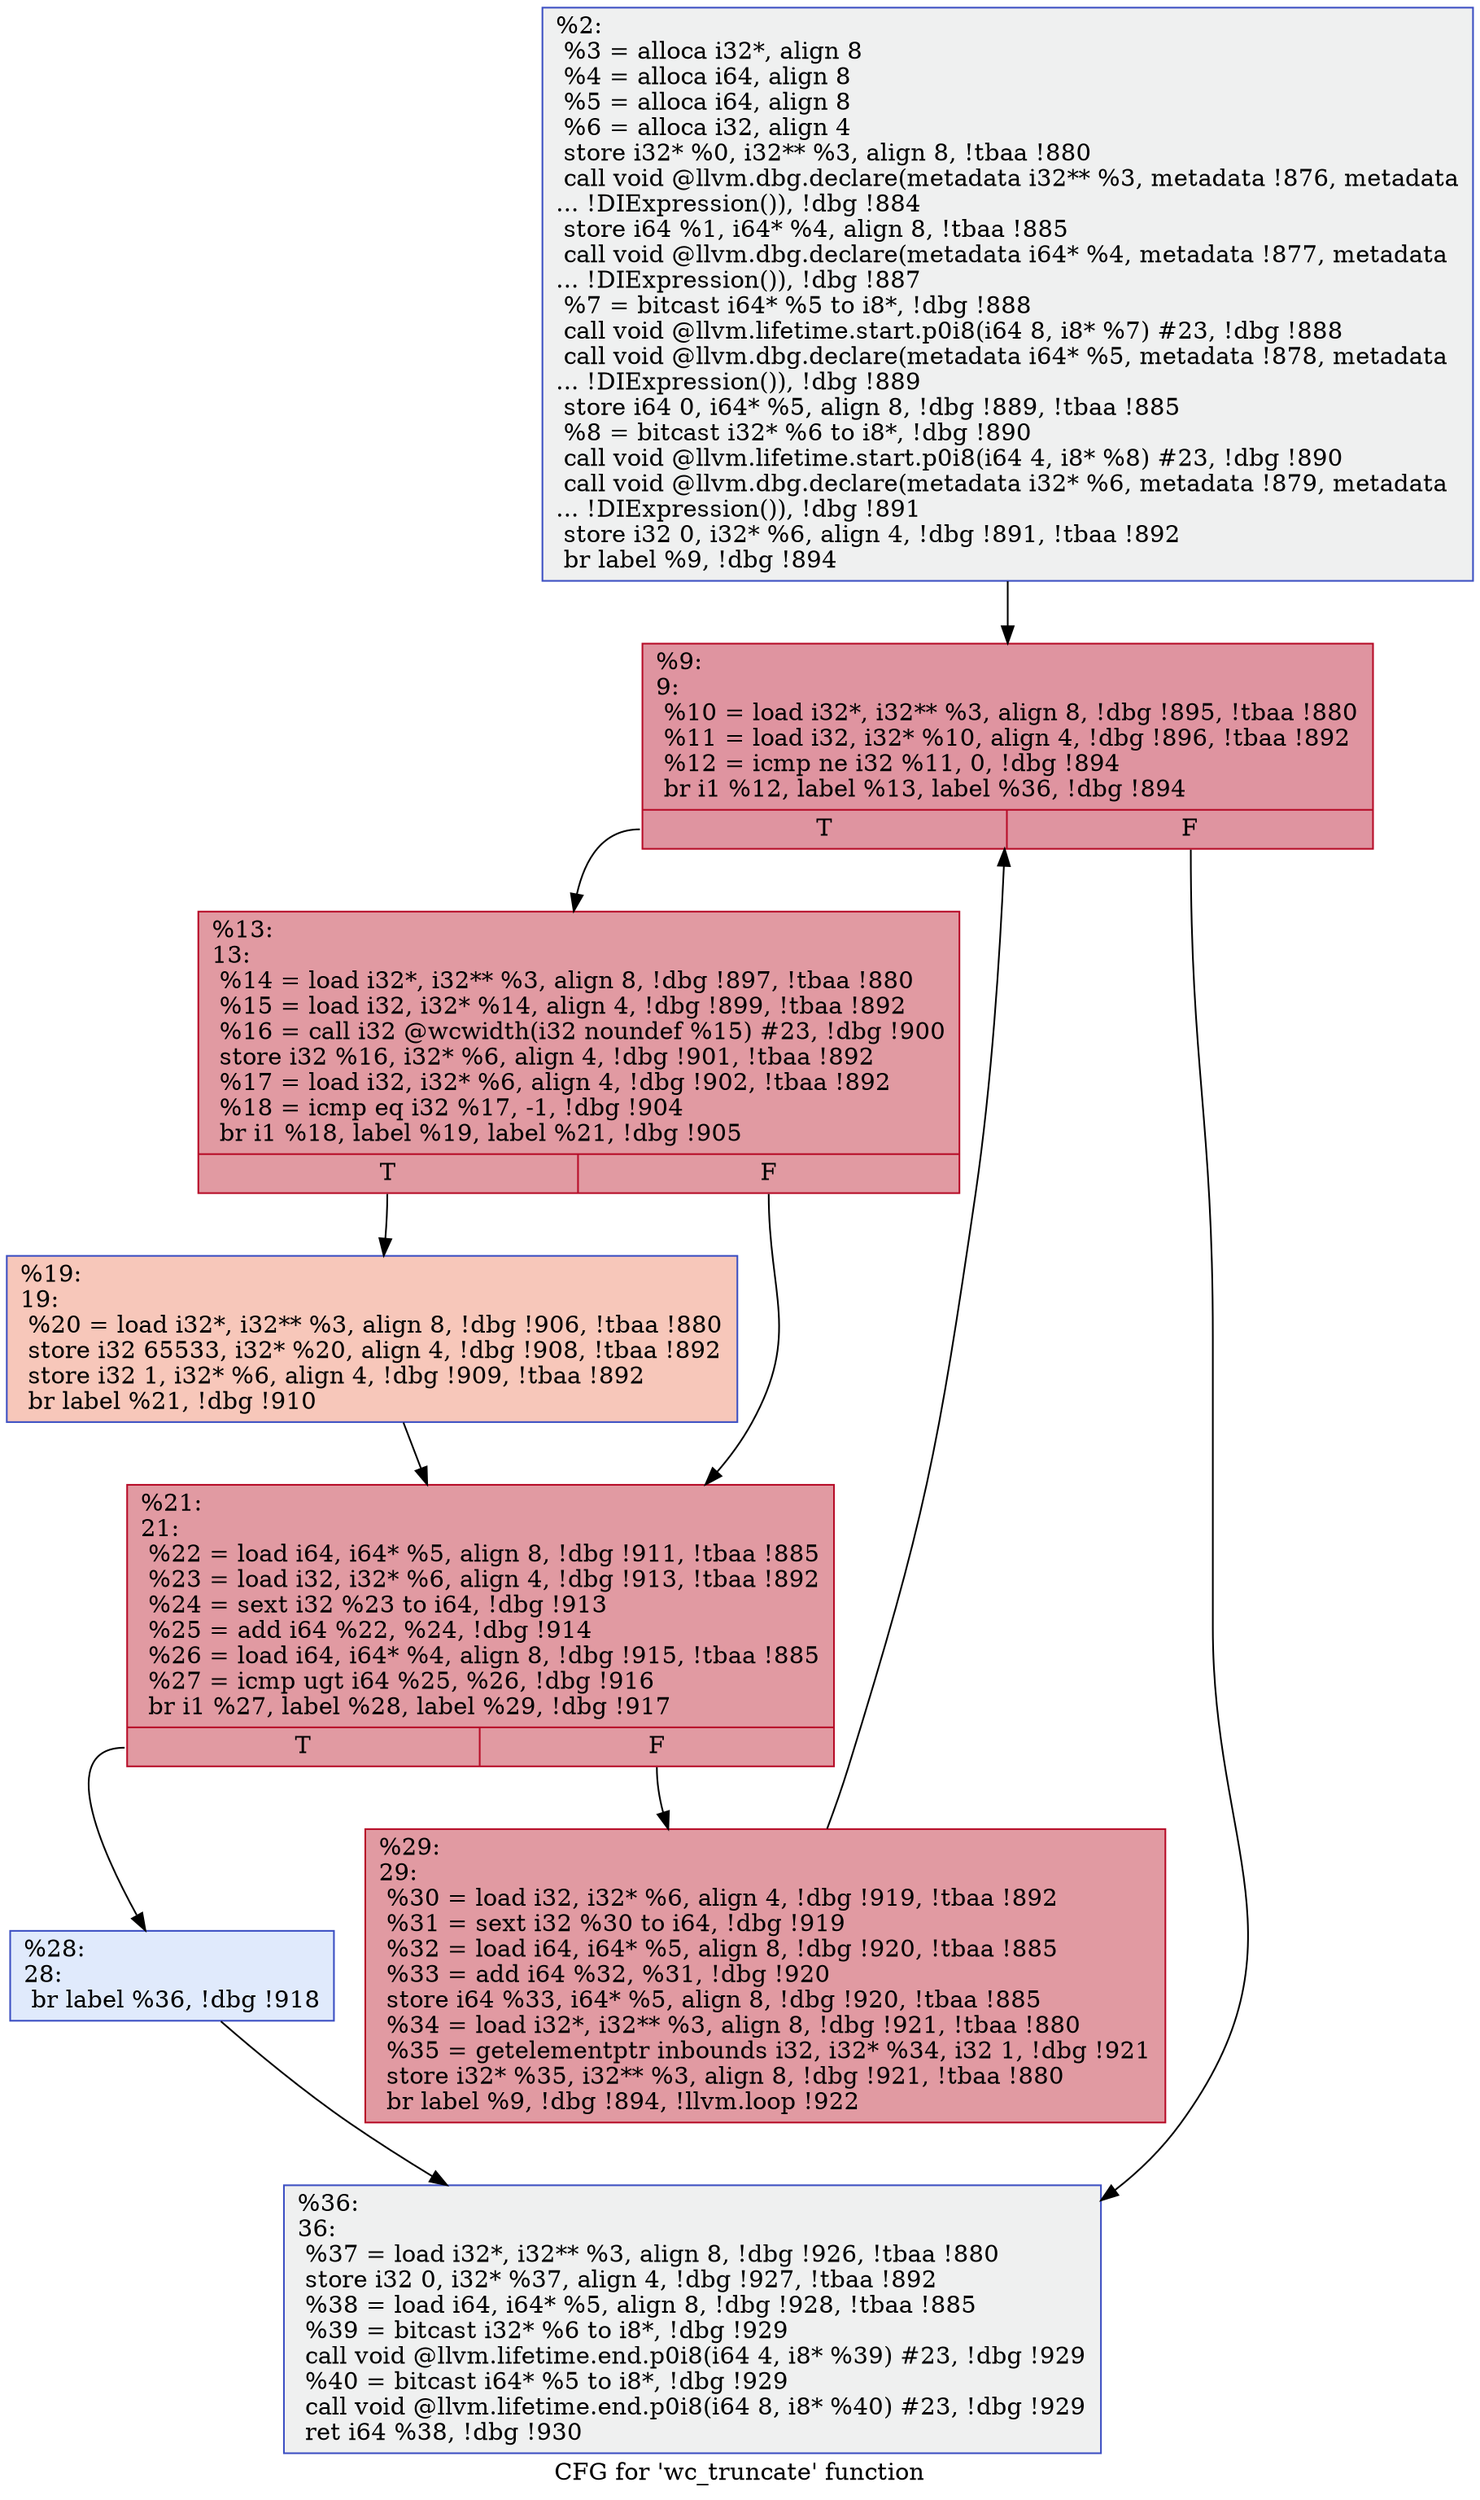 digraph "CFG for 'wc_truncate' function" {
	label="CFG for 'wc_truncate' function";

	Node0xd76ea0 [shape=record,color="#3d50c3ff", style=filled, fillcolor="#dbdcde70",label="{%2:\l  %3 = alloca i32*, align 8\l  %4 = alloca i64, align 8\l  %5 = alloca i64, align 8\l  %6 = alloca i32, align 4\l  store i32* %0, i32** %3, align 8, !tbaa !880\l  call void @llvm.dbg.declare(metadata i32** %3, metadata !876, metadata\l... !DIExpression()), !dbg !884\l  store i64 %1, i64* %4, align 8, !tbaa !885\l  call void @llvm.dbg.declare(metadata i64* %4, metadata !877, metadata\l... !DIExpression()), !dbg !887\l  %7 = bitcast i64* %5 to i8*, !dbg !888\l  call void @llvm.lifetime.start.p0i8(i64 8, i8* %7) #23, !dbg !888\l  call void @llvm.dbg.declare(metadata i64* %5, metadata !878, metadata\l... !DIExpression()), !dbg !889\l  store i64 0, i64* %5, align 8, !dbg !889, !tbaa !885\l  %8 = bitcast i32* %6 to i8*, !dbg !890\l  call void @llvm.lifetime.start.p0i8(i64 4, i8* %8) #23, !dbg !890\l  call void @llvm.dbg.declare(metadata i32* %6, metadata !879, metadata\l... !DIExpression()), !dbg !891\l  store i32 0, i32* %6, align 4, !dbg !891, !tbaa !892\l  br label %9, !dbg !894\l}"];
	Node0xd76ea0 -> Node0xd76ef0;
	Node0xd76ef0 [shape=record,color="#b70d28ff", style=filled, fillcolor="#b70d2870",label="{%9:\l9:                                                \l  %10 = load i32*, i32** %3, align 8, !dbg !895, !tbaa !880\l  %11 = load i32, i32* %10, align 4, !dbg !896, !tbaa !892\l  %12 = icmp ne i32 %11, 0, !dbg !894\l  br i1 %12, label %13, label %36, !dbg !894\l|{<s0>T|<s1>F}}"];
	Node0xd76ef0:s0 -> Node0xd76f40;
	Node0xd76ef0:s1 -> Node0xd770d0;
	Node0xd76f40 [shape=record,color="#b70d28ff", style=filled, fillcolor="#bb1b2c70",label="{%13:\l13:                                               \l  %14 = load i32*, i32** %3, align 8, !dbg !897, !tbaa !880\l  %15 = load i32, i32* %14, align 4, !dbg !899, !tbaa !892\l  %16 = call i32 @wcwidth(i32 noundef %15) #23, !dbg !900\l  store i32 %16, i32* %6, align 4, !dbg !901, !tbaa !892\l  %17 = load i32, i32* %6, align 4, !dbg !902, !tbaa !892\l  %18 = icmp eq i32 %17, -1, !dbg !904\l  br i1 %18, label %19, label %21, !dbg !905\l|{<s0>T|<s1>F}}"];
	Node0xd76f40:s0 -> Node0xd76f90;
	Node0xd76f40:s1 -> Node0xd76fe0;
	Node0xd76f90 [shape=record,color="#3d50c3ff", style=filled, fillcolor="#ec7f6370",label="{%19:\l19:                                               \l  %20 = load i32*, i32** %3, align 8, !dbg !906, !tbaa !880\l  store i32 65533, i32* %20, align 4, !dbg !908, !tbaa !892\l  store i32 1, i32* %6, align 4, !dbg !909, !tbaa !892\l  br label %21, !dbg !910\l}"];
	Node0xd76f90 -> Node0xd76fe0;
	Node0xd76fe0 [shape=record,color="#b70d28ff", style=filled, fillcolor="#bb1b2c70",label="{%21:\l21:                                               \l  %22 = load i64, i64* %5, align 8, !dbg !911, !tbaa !885\l  %23 = load i32, i32* %6, align 4, !dbg !913, !tbaa !892\l  %24 = sext i32 %23 to i64, !dbg !913\l  %25 = add i64 %22, %24, !dbg !914\l  %26 = load i64, i64* %4, align 8, !dbg !915, !tbaa !885\l  %27 = icmp ugt i64 %25, %26, !dbg !916\l  br i1 %27, label %28, label %29, !dbg !917\l|{<s0>T|<s1>F}}"];
	Node0xd76fe0:s0 -> Node0xd77030;
	Node0xd76fe0:s1 -> Node0xd77080;
	Node0xd77030 [shape=record,color="#3d50c3ff", style=filled, fillcolor="#b9d0f970",label="{%28:\l28:                                               \l  br label %36, !dbg !918\l}"];
	Node0xd77030 -> Node0xd770d0;
	Node0xd77080 [shape=record,color="#b70d28ff", style=filled, fillcolor="#bb1b2c70",label="{%29:\l29:                                               \l  %30 = load i32, i32* %6, align 4, !dbg !919, !tbaa !892\l  %31 = sext i32 %30 to i64, !dbg !919\l  %32 = load i64, i64* %5, align 8, !dbg !920, !tbaa !885\l  %33 = add i64 %32, %31, !dbg !920\l  store i64 %33, i64* %5, align 8, !dbg !920, !tbaa !885\l  %34 = load i32*, i32** %3, align 8, !dbg !921, !tbaa !880\l  %35 = getelementptr inbounds i32, i32* %34, i32 1, !dbg !921\l  store i32* %35, i32** %3, align 8, !dbg !921, !tbaa !880\l  br label %9, !dbg !894, !llvm.loop !922\l}"];
	Node0xd77080 -> Node0xd76ef0;
	Node0xd770d0 [shape=record,color="#3d50c3ff", style=filled, fillcolor="#dbdcde70",label="{%36:\l36:                                               \l  %37 = load i32*, i32** %3, align 8, !dbg !926, !tbaa !880\l  store i32 0, i32* %37, align 4, !dbg !927, !tbaa !892\l  %38 = load i64, i64* %5, align 8, !dbg !928, !tbaa !885\l  %39 = bitcast i32* %6 to i8*, !dbg !929\l  call void @llvm.lifetime.end.p0i8(i64 4, i8* %39) #23, !dbg !929\l  %40 = bitcast i64* %5 to i8*, !dbg !929\l  call void @llvm.lifetime.end.p0i8(i64 8, i8* %40) #23, !dbg !929\l  ret i64 %38, !dbg !930\l}"];
}
